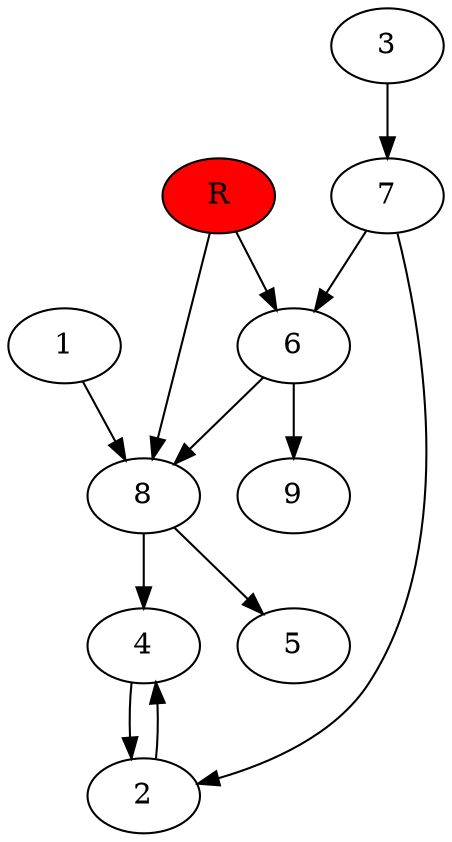 digraph prb24735 {
	1
	2
	3
	4
	5
	6
	7
	8
	R [fillcolor="#ff0000" style=filled]
	1 -> 8
	2 -> 4
	3 -> 7
	4 -> 2
	6 -> 8
	6 -> 9
	7 -> 2
	7 -> 6
	8 -> 4
	8 -> 5
	R -> 6
	R -> 8
}
